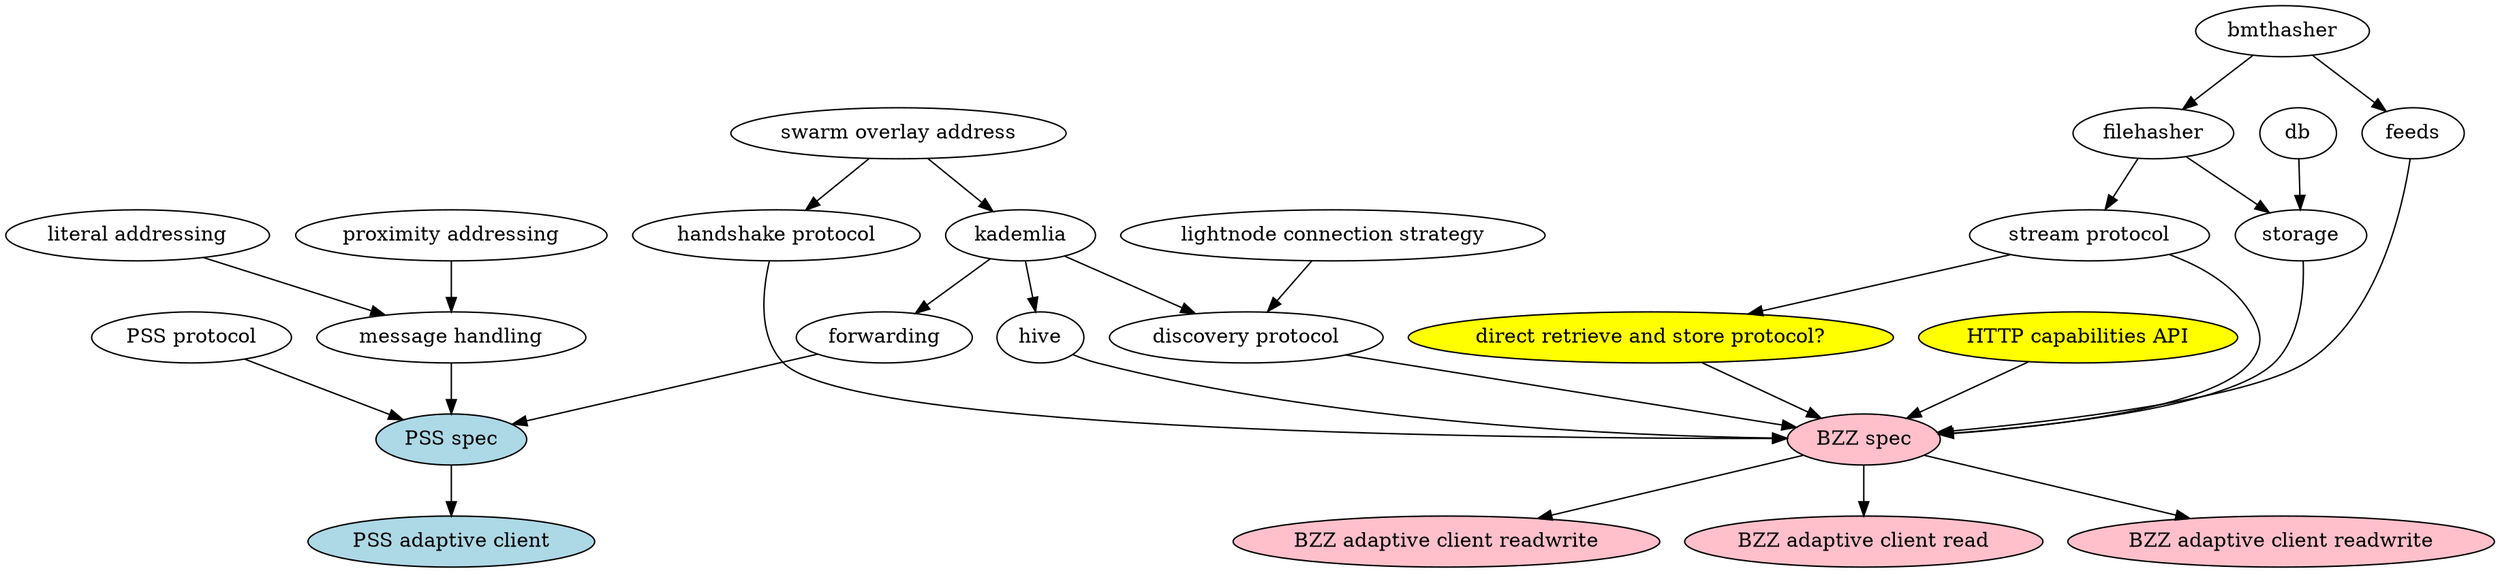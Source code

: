 digraph{
	PSS [label="PSS spec",style="filled",fillcolor="lightblue"]
	BZZ [label="BZZ spec",style="filled",fillcolor="pink"]
	lightextension [label="direct retrieve and store protocol?",style="filled",fillcolor="yellow"]
	discovery [label="discovery protocol"]
	handshake [label="handshake protocol"]
	pssprotocol [label="PSS protocol"]
	overlay [label="swarm overlay address"]
	literaladdress [label="literal addressing"]
	proxaddress [label="proximity addressing"]
	psshandler [label="message handling"]
	stream [label="stream protocol"]
	lightdiscoverystrategy [label="lightnode connection strategy"]
	bzzclientread [label="BZZ adaptive client read",style="filled",fillcolor="pink"]
	bzzclientrw [label="BZZ adaptive client readwrite",style="filled",fillcolor="pink"]
	bzzserver [label="BZZ adaptive client readwrite",style="filled",fillcolor="pink"]
	pssclient [label="PSS adaptive client",style="filled",fillcolor="lightblue"]
	httpcap [label="HTTP capabilities API",style="filled",fillcolor="yellow"]
	
	overlay -> kademlia
	overlay -> handshake

	kademlia -> forwarding -> PSS
	pssprotocol -> PSS
	{literaladdress, proxaddress} -> psshandler -> PSS

	handshake -> BZZ
	lightdiscoverystrategy -> discovery
	kademlia -> discovery -> BZZ
	kademlia -> hive -> BZZ
	bmthasher -> filehasher
	{filehasher, db} -> storage
	filehasher -> stream
	stream -> lightextension
	{storage, stream, lightextension, httpcap} -> BZZ
	bmthasher -> feeds -> BZZ

	BZZ -> bzzclientread
	BZZ -> bzzclientrw
	BZZ -> bzzserver
	PSS -> pssclient
}

